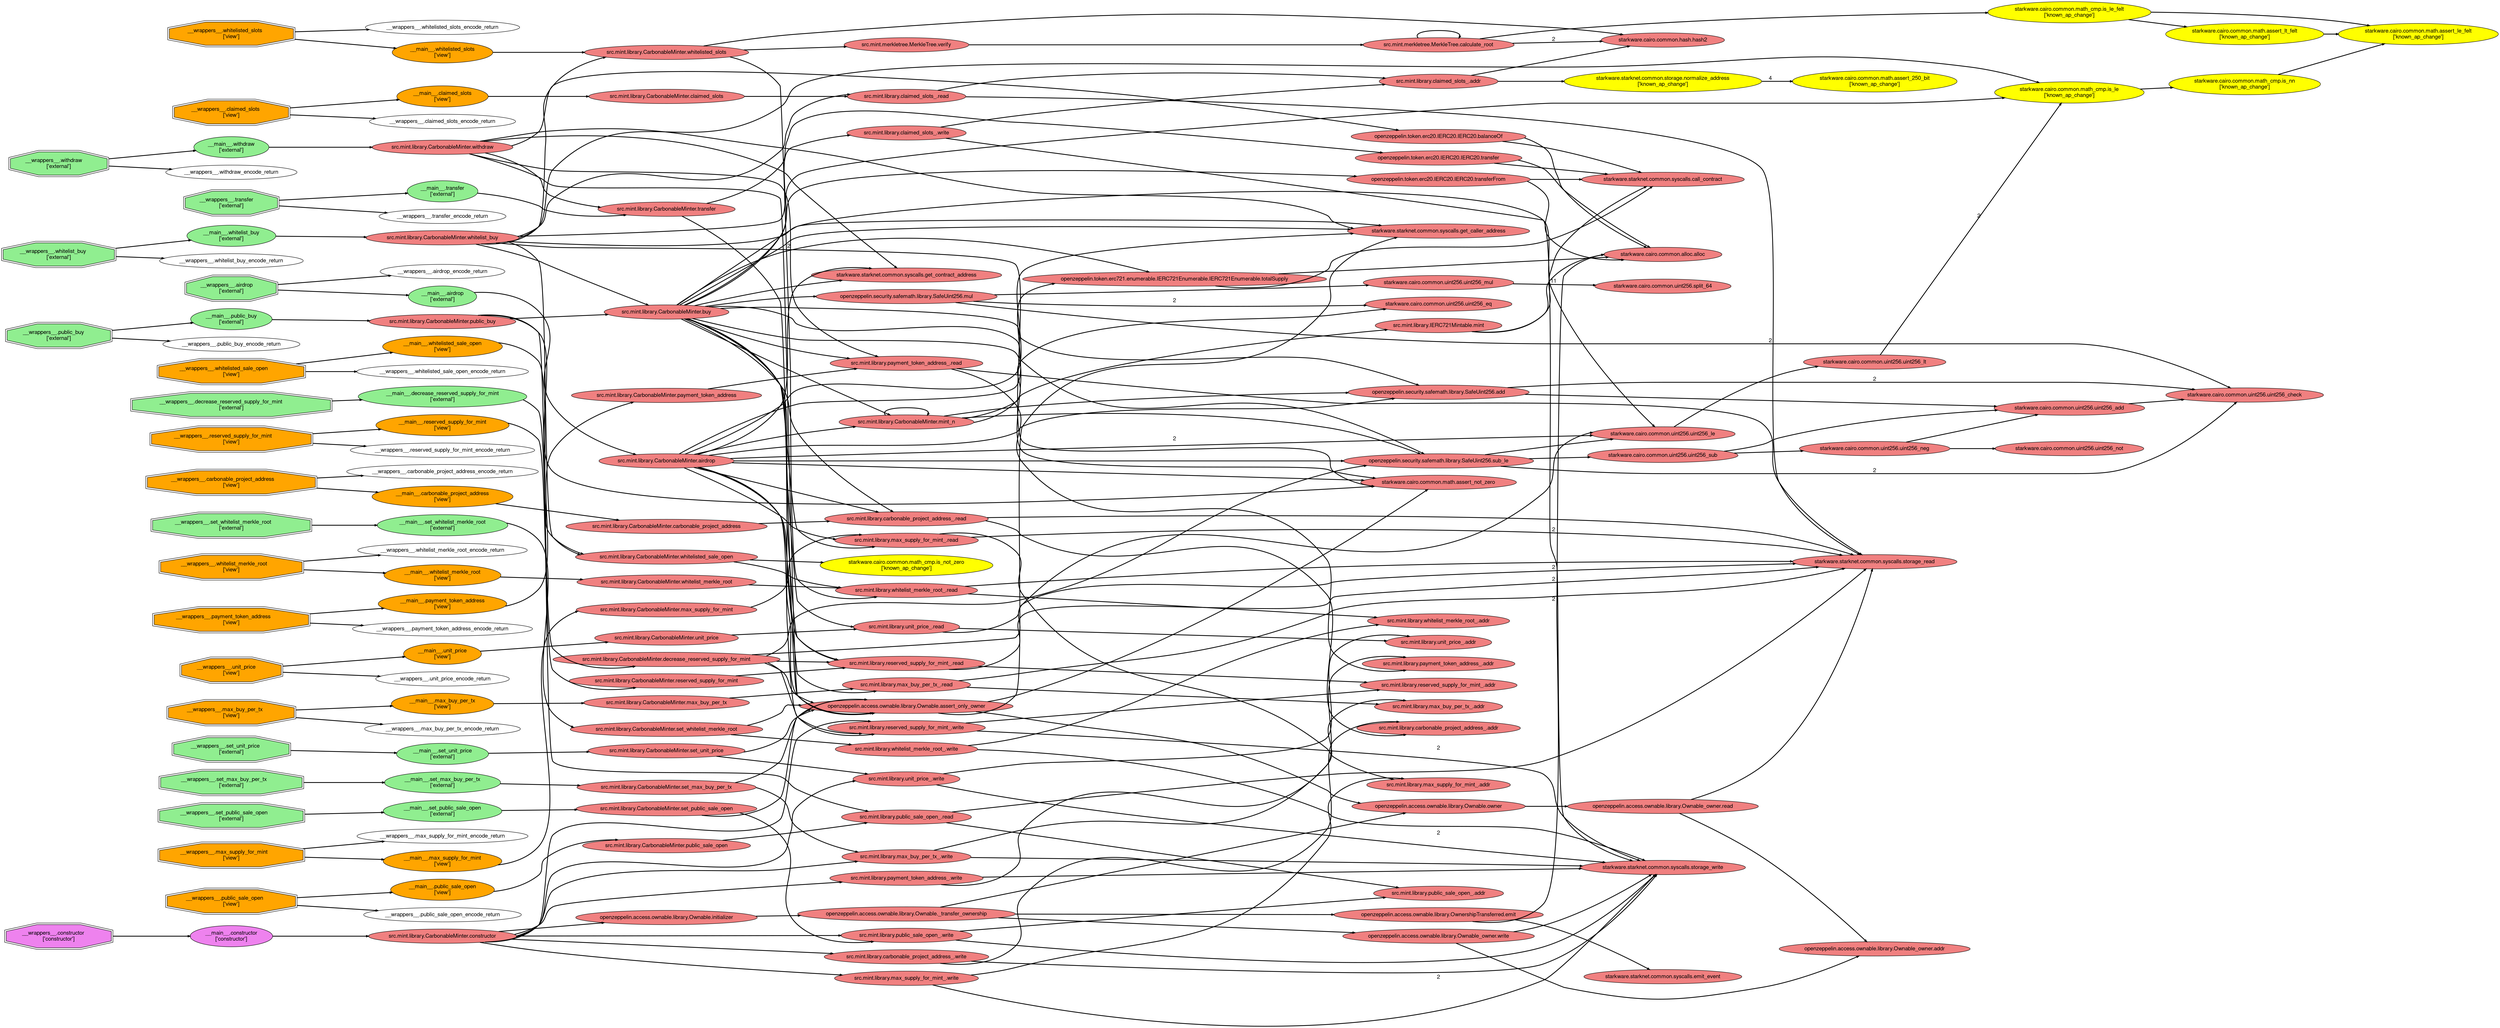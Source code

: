 // Call flow graph
digraph CarbonableMinter {
	graph [fontname="Helvetica,Arial,sans-serif" fontsize=20 layout=dot newrank=true rankdir=LR]
	node [fontname="Helvetica,Arial,sans-serif" pencolor="#00000044" shape="rect, plaintext" style=filled]
	edge [arrowsize=0.5 fontname="Helvetica,Arial,sans-serif" labeldistance=3 labelfontcolor="#00000080" penwidth=2]
	0 [label="starkware.cairo.common.alloc.alloc" color="" fillcolor=lightcoral shape=oval style=filled]
	3 [label="starkware.cairo.common.hash.hash2" color="" fillcolor=lightcoral shape=oval style=filled]
	9 [label="starkware.cairo.common.math.assert_not_zero" color="" fillcolor=lightcoral shape=oval style=filled]
	14 [label="starkware.cairo.common.math.assert_250_bit\l['known_ap_change']" color="" fillcolor=yellow shape=oval style=filled]
	27 [label="starkware.cairo.common.math.assert_le_felt\l['known_ap_change']" color="" fillcolor=yellow shape=oval style=filled]
	72 [label="starkware.cairo.common.math.assert_lt_felt\l['known_ap_change']" color="" fillcolor=yellow shape=oval style=filled]
	83 [label="starkware.starknet.common.storage.normalize_address\l['known_ap_change']" color="" fillcolor=yellow shape=oval style=filled]
	123 [label="starkware.starknet.common.syscalls.call_contract" color="" fillcolor=lightcoral shape=oval style=filled]
	135 [label="starkware.starknet.common.syscalls.get_caller_address" color="" fillcolor=lightcoral shape=oval style=filled]
	142 [label="starkware.starknet.common.syscalls.get_contract_address" color="" fillcolor=lightcoral shape=oval style=filled]
	149 [label="starkware.starknet.common.syscalls.storage_read" color="" fillcolor=lightcoral shape=oval style=filled]
	157 [label="starkware.starknet.common.syscalls.storage_write" color="" fillcolor=lightcoral shape=oval style=filled]
	165 [label="starkware.starknet.common.syscalls.emit_event" color="" fillcolor=lightcoral shape=oval style=filled]
	175 [label="starkware.cairo.common.math_cmp.is_not_zero\l['known_ap_change']" color="" fillcolor=yellow shape=oval style=filled]
	183 [label="starkware.cairo.common.math_cmp.is_nn\l['known_ap_change']" color="" fillcolor=yellow shape=oval style=filled]
	216 [label="starkware.cairo.common.math_cmp.is_le\l['known_ap_change']" color="" fillcolor=yellow shape=oval style=filled]
	221 [label="starkware.cairo.common.math_cmp.is_le_felt\l['known_ap_change']" color="" fillcolor=yellow shape=oval style=filled]
	241 [label="starkware.cairo.common.uint256.uint256_check" color="" fillcolor=lightcoral shape=oval style=filled]
	246 [label="starkware.cairo.common.uint256.uint256_add" color="" fillcolor=lightcoral shape=oval style=filled]
	268 [label="starkware.cairo.common.uint256.split_64" color="" fillcolor=lightcoral shape=oval style=filled]
	284 [label="starkware.cairo.common.uint256.uint256_mul" color="" fillcolor=lightcoral shape=oval style=filled]
	372 [label="starkware.cairo.common.uint256.uint256_lt" color="" fillcolor=lightcoral shape=oval style=filled]
	389 [label="starkware.cairo.common.uint256.uint256_le" color="" fillcolor=lightcoral shape=oval style=filled]
	401 [label="starkware.cairo.common.uint256.uint256_not" color="" fillcolor=lightcoral shape=oval style=filled]
	409 [label="starkware.cairo.common.uint256.uint256_neg" color="" fillcolor=lightcoral shape=oval style=filled]
	424 [label="starkware.cairo.common.uint256.uint256_sub" color="" fillcolor=lightcoral shape=oval style=filled]
	440 [label="starkware.cairo.common.uint256.uint256_eq" color="" fillcolor=lightcoral shape=oval style=filled]
	462 [label="openzeppelin.security.safemath.library.SafeUint256.add" color="" fillcolor=lightcoral shape=oval style=filled]
	485 [label="openzeppelin.security.safemath.library.SafeUint256.sub_le" color="" fillcolor=lightcoral shape=oval style=filled]
	517 [label="openzeppelin.security.safemath.library.SafeUint256.mul" color="" fillcolor=lightcoral shape=oval style=filled]
	582 [label="openzeppelin.token.erc20.IERC20.IERC20.balanceOf" color="" fillcolor=lightcoral shape=oval style=filled]
	606 [label="openzeppelin.token.erc20.IERC20.IERC20.transfer" color="" fillcolor=lightcoral shape=oval style=filled]
	631 [label="openzeppelin.token.erc20.IERC20.IERC20.transferFrom" color="" fillcolor=lightcoral shape=oval style=filled]
	657 [label="openzeppelin.token.erc721.enumerable.IERC721Enumerable.IERC721Enumerable.totalSupply" color="" fillcolor=lightcoral shape=oval style=filled]
	678 [label="openzeppelin.access.ownable.library.OwnershipTransferred.emit" color="" fillcolor=lightcoral shape=oval style=filled]
	703 [label="openzeppelin.access.ownable.library.Ownable_owner.addr" color="" fillcolor=lightcoral shape=oval style=filled]
	708 [label="openzeppelin.access.ownable.library.Ownable_owner.read" color="" fillcolor=lightcoral shape=oval style=filled]
	721 [label="openzeppelin.access.ownable.library.Ownable_owner.write" color="" fillcolor=lightcoral shape=oval style=filled]
	733 [label="openzeppelin.access.ownable.library.Ownable.initializer" color="" fillcolor=lightcoral shape=oval style=filled]
	740 [label="openzeppelin.access.ownable.library.Ownable.assert_only_owner" color="" fillcolor=lightcoral shape=oval style=filled]
	755 [label="openzeppelin.access.ownable.library.Ownable.owner" color="" fillcolor=lightcoral shape=oval style=filled]
	761 [label="openzeppelin.access.ownable.library.Ownable._transfer_ownership" color="" fillcolor=lightcoral shape=oval style=filled]
	782 [label="src.mint.merkletree.MerkleTree.verify" color="" fillcolor=lightcoral shape=oval style=filled]
	807 [label="src.mint.merkletree.MerkleTree.calculate_root" color="" fillcolor=lightcoral shape=oval style=filled]
	851 [label="src.mint.library.IERC721Mintable.mint" color="" fillcolor=lightcoral shape=oval style=filled]
	872 [label="src.mint.library.carbonable_project_address_.addr" color="" fillcolor=lightcoral shape=oval style=filled]
	877 [label="src.mint.library.carbonable_project_address_.read" color="" fillcolor=lightcoral shape=oval style=filled]
	890 [label="src.mint.library.carbonable_project_address_.write" color="" fillcolor=lightcoral shape=oval style=filled]
	902 [label="src.mint.library.payment_token_address_.addr" color="" fillcolor=lightcoral shape=oval style=filled]
	907 [label="src.mint.library.payment_token_address_.read" color="" fillcolor=lightcoral shape=oval style=filled]
	920 [label="src.mint.library.payment_token_address_.write" color="" fillcolor=lightcoral shape=oval style=filled]
	932 [label="src.mint.library.public_sale_open_.addr" color="" fillcolor=lightcoral shape=oval style=filled]
	937 [label="src.mint.library.public_sale_open_.read" color="" fillcolor=lightcoral shape=oval style=filled]
	950 [label="src.mint.library.public_sale_open_.write" color="" fillcolor=lightcoral shape=oval style=filled]
	962 [label="src.mint.library.max_buy_per_tx_.addr" color="" fillcolor=lightcoral shape=oval style=filled]
	967 [label="src.mint.library.max_buy_per_tx_.read" color="" fillcolor=lightcoral shape=oval style=filled]
	980 [label="src.mint.library.max_buy_per_tx_.write" color="" fillcolor=lightcoral shape=oval style=filled]
	992 [label="src.mint.library.unit_price_.addr" color="" fillcolor=lightcoral shape=oval style=filled]
	997 [label="src.mint.library.unit_price_.read" color="" fillcolor=lightcoral shape=oval style=filled]
	1016 [label="src.mint.library.unit_price_.write" color="" fillcolor=lightcoral shape=oval style=filled]
	1033 [label="src.mint.library.max_supply_for_mint_.addr" color="" fillcolor=lightcoral shape=oval style=filled]
	1038 [label="src.mint.library.max_supply_for_mint_.read" color="" fillcolor=lightcoral shape=oval style=filled]
	1057 [label="src.mint.library.max_supply_for_mint_.write" color="" fillcolor=lightcoral shape=oval style=filled]
	1074 [label="src.mint.library.reserved_supply_for_mint_.addr" color="" fillcolor=lightcoral shape=oval style=filled]
	1079 [label="src.mint.library.reserved_supply_for_mint_.read" color="" fillcolor=lightcoral shape=oval style=filled]
	1098 [label="src.mint.library.reserved_supply_for_mint_.write" color="" fillcolor=lightcoral shape=oval style=filled]
	1115 [label="src.mint.library.whitelist_merkle_root_.addr" color="" fillcolor=lightcoral shape=oval style=filled]
	1120 [label="src.mint.library.whitelist_merkle_root_.read" color="" fillcolor=lightcoral shape=oval style=filled]
	1133 [label="src.mint.library.whitelist_merkle_root_.write" color="" fillcolor=lightcoral shape=oval style=filled]
	1145 [label="src.mint.library.claimed_slots_.addr" color="" fillcolor=lightcoral shape=oval style=filled]
	1159 [label="src.mint.library.claimed_slots_.read" color="" fillcolor=lightcoral shape=oval style=filled]
	1173 [label="src.mint.library.claimed_slots_.write" color="" fillcolor=lightcoral shape=oval style=filled]
	1186 [label="src.mint.library.CarbonableMinter.constructor" color="" fillcolor=lightcoral shape=oval style=filled]
	1217 [label="src.mint.library.CarbonableMinter.carbonable_project_address" color="" fillcolor=lightcoral shape=oval style=filled]
	1223 [label="src.mint.library.CarbonableMinter.payment_token_address" color="" fillcolor=lightcoral shape=oval style=filled]
	1229 [label="src.mint.library.CarbonableMinter.whitelisted_sale_open" color="" fillcolor=lightcoral shape=oval style=filled]
	1241 [label="src.mint.library.CarbonableMinter.public_sale_open" color="" fillcolor=lightcoral shape=oval style=filled]
	1247 [label="src.mint.library.CarbonableMinter.max_buy_per_tx" color="" fillcolor=lightcoral shape=oval style=filled]
	1253 [label="src.mint.library.CarbonableMinter.unit_price" color="" fillcolor=lightcoral shape=oval style=filled]
	1259 [label="src.mint.library.CarbonableMinter.max_supply_for_mint" color="" fillcolor=lightcoral shape=oval style=filled]
	1265 [label="src.mint.library.CarbonableMinter.reserved_supply_for_mint" color="" fillcolor=lightcoral shape=oval style=filled]
	1271 [label="src.mint.library.CarbonableMinter.whitelist_merkle_root" color="" fillcolor=lightcoral shape=oval style=filled]
	1277 [label="src.mint.library.CarbonableMinter.whitelisted_slots" color="" fillcolor=lightcoral shape=oval style=filled]
	1301 [label="src.mint.library.CarbonableMinter.claimed_slots" color="" fillcolor=lightcoral shape=oval style=filled]
	1308 [label="src.mint.library.CarbonableMinter.set_whitelist_merkle_root" color="" fillcolor=lightcoral shape=oval style=filled]
	1317 [label="src.mint.library.CarbonableMinter.set_public_sale_open" color="" fillcolor=lightcoral shape=oval style=filled]
	1326 [label="src.mint.library.CarbonableMinter.set_max_buy_per_tx" color="" fillcolor=lightcoral shape=oval style=filled]
	1335 [label="src.mint.library.CarbonableMinter.set_unit_price" color="" fillcolor=lightcoral shape=oval style=filled]
	1345 [label="src.mint.library.CarbonableMinter.decrease_reserved_supply_for_mint" color="" fillcolor=lightcoral shape=oval style=filled]
	1375 [label="src.mint.library.CarbonableMinter.airdrop" color="" fillcolor=lightcoral shape=oval style=filled]
	1466 [label="src.mint.library.CarbonableMinter.withdraw" color="" fillcolor=lightcoral shape=oval style=filled]
	1498 [label="src.mint.library.CarbonableMinter.transfer" color="" fillcolor=lightcoral shape=oval style=filled]
	1519 [label="src.mint.library.CarbonableMinter.whitelist_buy" color="" fillcolor=lightcoral shape=oval style=filled]
	1572 [label="src.mint.library.CarbonableMinter.public_buy" color="" fillcolor=lightcoral shape=oval style=filled]
	1586 [label="src.mint.library.CarbonableMinter.buy" color="" fillcolor=lightcoral shape=oval style=filled]
	1709 [label="src.mint.library.CarbonableMinter.mint_n" color="" fillcolor=lightcoral shape=oval style=filled]
	1770 [label="__main__.constructor\l['constructor']" color="" fillcolor=violet shape=oval style=filled]
	1787 [label="__wrappers__.constructor\l['constructor']" color="" fillcolor=violet shape=doubleoctagon style=filled]
	1815 [label="__main__.carbonable_project_address\l['view']" color="" fillcolor=orange shape=oval style=filled]
	1821 [label="__wrappers__.carbonable_project_address_encode_return" color="" fillcolor=white shape=oval style=solid]
	1830 [label="__wrappers__.carbonable_project_address\l['view']" color="" fillcolor=orange shape=doubleoctagon style=filled]
	1845 [label="__main__.payment_token_address\l['view']" color="" fillcolor=orange shape=oval style=filled]
	1851 [label="__wrappers__.payment_token_address_encode_return" color="" fillcolor=white shape=oval style=solid]
	1860 [label="__wrappers__.payment_token_address\l['view']" color="" fillcolor=orange shape=doubleoctagon style=filled]
	1875 [label="__main__.whitelisted_sale_open\l['view']" color="" fillcolor=orange shape=oval style=filled]
	1881 [label="__wrappers__.whitelisted_sale_open_encode_return" color="" fillcolor=white shape=oval style=solid]
	1890 [label="__wrappers__.whitelisted_sale_open\l['view']" color="" fillcolor=orange shape=doubleoctagon style=filled]
	1905 [label="__main__.public_sale_open\l['view']" color="" fillcolor=orange shape=oval style=filled]
	1911 [label="__wrappers__.public_sale_open_encode_return" color="" fillcolor=white shape=oval style=solid]
	1920 [label="__wrappers__.public_sale_open\l['view']" color="" fillcolor=orange shape=doubleoctagon style=filled]
	1935 [label="__main__.max_buy_per_tx\l['view']" color="" fillcolor=orange shape=oval style=filled]
	1941 [label="__wrappers__.max_buy_per_tx_encode_return" color="" fillcolor=white shape=oval style=solid]
	1950 [label="__wrappers__.max_buy_per_tx\l['view']" color="" fillcolor=orange shape=doubleoctagon style=filled]
	1965 [label="__main__.unit_price\l['view']" color="" fillcolor=orange shape=oval style=filled]
	1971 [label="__wrappers__.unit_price_encode_return" color="" fillcolor=white shape=oval style=solid]
	1981 [label="__wrappers__.unit_price\l['view']" color="" fillcolor=orange shape=doubleoctagon style=filled]
	1996 [label="__main__.reserved_supply_for_mint\l['view']" color="" fillcolor=orange shape=oval style=filled]
	2002 [label="__wrappers__.reserved_supply_for_mint_encode_return" color="" fillcolor=white shape=oval style=solid]
	2012 [label="__wrappers__.reserved_supply_for_mint\l['view']" color="" fillcolor=orange shape=doubleoctagon style=filled]
	2027 [label="__main__.max_supply_for_mint\l['view']" color="" fillcolor=orange shape=oval style=filled]
	2033 [label="__wrappers__.max_supply_for_mint_encode_return" color="" fillcolor=white shape=oval style=solid]
	2043 [label="__wrappers__.max_supply_for_mint\l['view']" color="" fillcolor=orange shape=doubleoctagon style=filled]
	2058 [label="__main__.whitelist_merkle_root\l['view']" color="" fillcolor=orange shape=oval style=filled]
	2064 [label="__wrappers__.whitelist_merkle_root_encode_return" color="" fillcolor=white shape=oval style=solid]
	2073 [label="__wrappers__.whitelist_merkle_root\l['view']" color="" fillcolor=orange shape=doubleoctagon style=filled]
	2088 [label="__main__.whitelisted_slots\l['view']" color="" fillcolor=orange shape=oval style=filled]
	2098 [label="__wrappers__.whitelisted_slots_encode_return" color="" fillcolor=white shape=oval style=solid]
	2107 [label="__wrappers__.whitelisted_slots\l['view']" color="" fillcolor=orange shape=doubleoctagon style=filled]
	2136 [label="__main__.claimed_slots\l['view']" color="" fillcolor=orange shape=oval style=filled]
	2143 [label="__wrappers__.claimed_slots_encode_return" color="" fillcolor=white shape=oval style=solid]
	2152 [label="__wrappers__.claimed_slots\l['view']" color="" fillcolor=orange shape=doubleoctagon style=filled]
	2170 [label="__main__.set_whitelist_merkle_root\l['external']" color="" fillcolor=lightgreen shape=oval style=filled]
	2177 [label="__wrappers__.set_whitelist_merkle_root\l['external']" color="" fillcolor=lightgreen shape=doubleoctagon style=filled]
	2195 [label="__main__.set_public_sale_open\l['external']" color="" fillcolor=lightgreen shape=oval style=filled]
	2202 [label="__wrappers__.set_public_sale_open\l['external']" color="" fillcolor=lightgreen shape=doubleoctagon style=filled]
	2220 [label="__main__.set_max_buy_per_tx\l['external']" color="" fillcolor=lightgreen shape=oval style=filled]
	2227 [label="__wrappers__.set_max_buy_per_tx\l['external']" color="" fillcolor=lightgreen shape=doubleoctagon style=filled]
	2245 [label="__main__.set_unit_price\l['external']" color="" fillcolor=lightgreen shape=oval style=filled]
	2253 [label="__wrappers__.set_unit_price\l['external']" color="" fillcolor=lightgreen shape=doubleoctagon style=filled]
	2272 [label="__main__.decrease_reserved_supply_for_mint\l['external']" color="" fillcolor=lightgreen shape=oval style=filled]
	2280 [label="__wrappers__.decrease_reserved_supply_for_mint\l['external']" color="" fillcolor=lightgreen shape=doubleoctagon style=filled]
	2299 [label="__main__.airdrop\l['external']" color="" fillcolor=lightgreen shape=oval style=filled]
	2307 [label="__wrappers__.airdrop_encode_return" color="" fillcolor=white shape=oval style=solid]
	2316 [label="__wrappers__.airdrop\l['external']" color="" fillcolor=lightgreen shape=doubleoctagon style=filled]
	2335 [label="__main__.withdraw\l['external']" color="" fillcolor=lightgreen shape=oval style=filled]
	2341 [label="__wrappers__.withdraw_encode_return" color="" fillcolor=white shape=oval style=solid]
	2350 [label="__wrappers__.withdraw\l['external']" color="" fillcolor=lightgreen shape=doubleoctagon style=filled]
	2365 [label="__main__.transfer\l['external']" color="" fillcolor=lightgreen shape=oval style=filled]
	2375 [label="__wrappers__.transfer_encode_return" color="" fillcolor=white shape=oval style=solid]
	2384 [label="__wrappers__.transfer\l['external']" color="" fillcolor=lightgreen shape=doubleoctagon style=filled]
	2405 [label="__main__.whitelist_buy\l['external']" color="" fillcolor=lightgreen shape=oval style=filled]
	2415 [label="__wrappers__.whitelist_buy_encode_return" color="" fillcolor=white shape=oval style=solid]
	2424 [label="__wrappers__.whitelist_buy\l['external']" color="" fillcolor=lightgreen shape=doubleoctagon style=filled]
	2455 [label="__main__.public_buy\l['external']" color="" fillcolor=lightgreen shape=oval style=filled]
	2462 [label="__wrappers__.public_buy_encode_return" color="" fillcolor=white shape=oval style=solid]
	2471 [label="__wrappers__.public_buy\l['external']" color="" fillcolor=lightgreen shape=doubleoctagon style=filled]
	72 -> 27
	83 -> 14 [label=4]
	183 -> 27
	216 -> 183
	221 -> 27
	221 -> 72
	246 -> 241
	284 -> 268 [label=11]
	372 -> 216 [label=2]
	389 -> 372
	409 -> 401
	409 -> 246
	424 -> 409
	424 -> 246
	462 -> 241 [label=2]
	462 -> 246
	485 -> 241 [label=2]
	485 -> 389
	485 -> 424
	517 -> 241 [label=2]
	517 -> 440 [label=2]
	517 -> 284
	582 -> 0
	582 -> 123
	606 -> 0
	606 -> 123
	631 -> 0
	631 -> 123
	657 -> 0
	657 -> 123
	678 -> 0 [label=2]
	678 -> 165
	708 -> 703
	708 -> 149
	721 -> 703
	721 -> 157
	733 -> 761
	740 -> 755
	740 -> 135
	740 -> 9
	755 -> 708
	761 -> 755
	761 -> 721
	761 -> 678
	782 -> 807
	807 -> 221
	807 -> 3 [label=2]
	807 -> 807
	851 -> 0
	851 -> 123
	877 -> 872
	877 -> 149
	890 -> 872
	890 -> 157
	907 -> 902
	907 -> 149
	920 -> 902
	920 -> 157
	937 -> 932
	937 -> 149
	950 -> 932
	950 -> 157
	967 -> 962
	967 -> 149
	980 -> 962
	980 -> 157
	997 -> 992
	997 -> 149 [label=2]
	1016 -> 992
	1016 -> 157 [label=2]
	1038 -> 1033
	1038 -> 149 [label=2]
	1057 -> 1033
	1057 -> 157 [label=2]
	1079 -> 1074
	1079 -> 149 [label=2]
	1098 -> 1074
	1098 -> 157 [label=2]
	1120 -> 1115
	1120 -> 149
	1133 -> 1115
	1133 -> 157
	1145 -> 3
	1145 -> 83
	1159 -> 1145
	1159 -> 149
	1173 -> 1145
	1173 -> 157
	1186 -> 733
	1186 -> 890
	1186 -> 920
	1186 -> 950
	1186 -> 980
	1186 -> 1016
	1186 -> 1057
	1186 -> 1098
	1217 -> 877
	1223 -> 907
	1229 -> 1120
	1229 -> 175
	1241 -> 937
	1247 -> 967
	1253 -> 997
	1259 -> 1038
	1265 -> 1079
	1271 -> 1120
	1277 -> 3
	1277 -> 1120
	1277 -> 782
	1301 -> 1159
	1308 -> 740
	1308 -> 1133
	1317 -> 740
	1317 -> 950
	1326 -> 740
	1326 -> 980
	1335 -> 740
	1335 -> 1016
	1345 -> 740
	1345 -> 1079
	1345 -> 389
	1345 -> 485
	1345 -> 1098
	1375 -> 740
	1375 -> 135
	1375 -> 142
	1375 -> 9
	1375 -> 877
	1375 -> 657
	1375 -> 462
	1375 -> 1038
	1375 -> 389 [label=2]
	1375 -> 1079
	1375 -> 1709
	1375 -> 485
	1375 -> 1098
	1466 -> 740
	1466 -> 135
	1466 -> 142
	1466 -> 907
	1466 -> 582
	1466 -> 1498
	1498 -> 740
	1498 -> 606
	1519 -> 135
	1519 -> 1229
	1519 -> 9 [label=2]
	1519 -> 1277
	1519 -> 1159
	1519 -> 216
	1519 -> 1586
	1519 -> 1173
	1572 -> 937
	1572 -> 9
	1572 -> 1586
	1586 -> 135
	1586 -> 142
	1586 -> 9
	1586 -> 877
	1586 -> 997
	1586 -> 907
	1586 -> 967
	1586 -> 216
	1586 -> 657
	1586 -> 462
	1586 -> 1038
	1586 -> 1079
	1586 -> 485
	1586 -> 389
	1586 -> 517
	1586 -> 631
	1586 -> 1709
	1709 -> 440
	1709 -> 462
	1709 -> 851
	1709 -> 485
	1709 -> 1709
	1770 -> 1186
	1787 -> 1770
	1815 -> 1217
	1830 -> 1815
	1830 -> 1821
	1845 -> 1223
	1860 -> 1845
	1860 -> 1851
	1875 -> 1229
	1890 -> 1875
	1890 -> 1881
	1905 -> 1241
	1920 -> 1905
	1920 -> 1911
	1935 -> 1247
	1950 -> 1935
	1950 -> 1941
	1965 -> 1253
	1981 -> 1965
	1981 -> 1971
	1996 -> 1265
	2012 -> 1996
	2012 -> 2002
	2027 -> 1259
	2043 -> 2027
	2043 -> 2033
	2058 -> 1271
	2073 -> 2058
	2073 -> 2064
	2088 -> 1277
	2107 -> 2088
	2107 -> 2098
	2136 -> 1301
	2152 -> 2136
	2152 -> 2143
	2170 -> 1308
	2177 -> 2170
	2195 -> 1317
	2202 -> 2195
	2220 -> 1326
	2227 -> 2220
	2245 -> 1335
	2253 -> 2245
	2272 -> 1345
	2280 -> 2272
	2299 -> 1375
	2316 -> 2299
	2316 -> 2307
	2335 -> 1466
	2350 -> 2335
	2350 -> 2341
	2365 -> 1498
	2384 -> 2365
	2384 -> 2375
	2405 -> 1519
	2424 -> 2405
	2424 -> 2415
	2455 -> 1572
	2471 -> 2455
	2471 -> 2462
}
